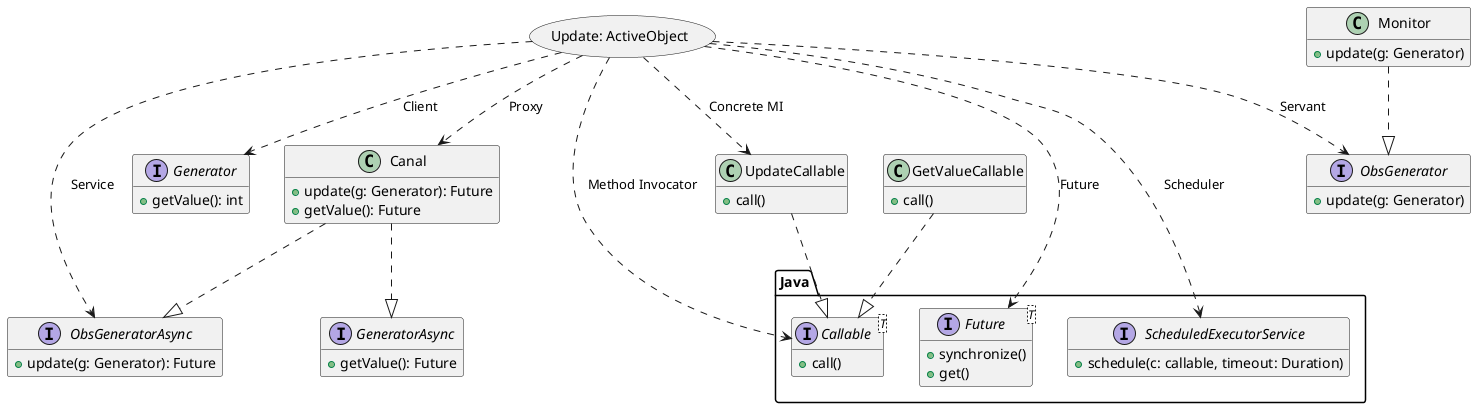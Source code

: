 @startuml
hide empty members
allow_mixing

usecase "Update: ActiveObject" as uao

package Java {
    interface f as "Future"<T> {
        +synchronize()
        +get()
    }
    interface s as "ScheduledExecutorService" {
        +schedule(c: callable, timeout: Duration)
    }
    interface cb as "Callable"<T> {
        +call()
    }
}
class c as "Canal" {
    +update(g: Generator): Future
    +getValue(): Future
}
interface ga as "GeneratorAsync" {
    +getValue(): Future
}
interface oga as "ObsGeneratorAsync" {
    +update(g: Generator): Future
}
interface g as "Generator" {
    +getValue(): int
}
class umi as "GetValueCallable" {
    +call()
}
class vmi as "UpdateCallable" {
    +call()
}
class m as "Monitor" {
    +update(g: Generator)
}
interface og as "ObsGenerator" {
    +update(g: Generator)
}

uao ..> c: Proxy
uao ..> cb: Method Invocator
uao ..> g: Client
uao ..> s: Scheduler
uao ..> oga: Service
uao ..> og: Servant
uao ..> vmi: Concrete MI
uao ..> f: Future

umi ..|> cb
vmi ..|> cb
c ..|> ga
c ..|> oga
m ..|> og
newpage
hide empty members
allow_mixing

usecase "GetValue: ActiveObject" as vao

package Java {
    interface f as "Future"<T> {
        +synchronize()
        +get()
    }
    interface s as "ScheduledExecutorService" {
        +schedule(c: callable, timeout: Duration)
    }
    interface cb as "Callable"<T> {
        +call()
    }
}
class c as "Canal" {
    +update(g: Generator): Future
    +getValue(): Future
}
interface ga as "GeneratorAsync" {
    +getValue(): Future
}
interface oga as "ObsGeneratorAsync" {
    +update(g: Generator): Future
}
interface g as "Generator" {
    +getValue(): int
}
class umi as "GetValueCallable" {
    +call()
}
class vmi as "UpdateCallable" {
    +call()
}
class m as "Monitor" {
    +update(g: Generator)
}
interface og as "ObsGenerator" {
    +update(g: Generator)
}

vao ..> c: Proxy
vao ..> cb: Method Invocator
vao ..> og: Client
vao ..> s: Scheduler
vao ..> f: Future
vao ..> g: Servant
vao ..> ga: Service
vao ..> umi: Concrete MI

umi ..|> cb
vmi ..|> cb
c ..|> ga
c ..|> oga
m ..|> og
@enduml